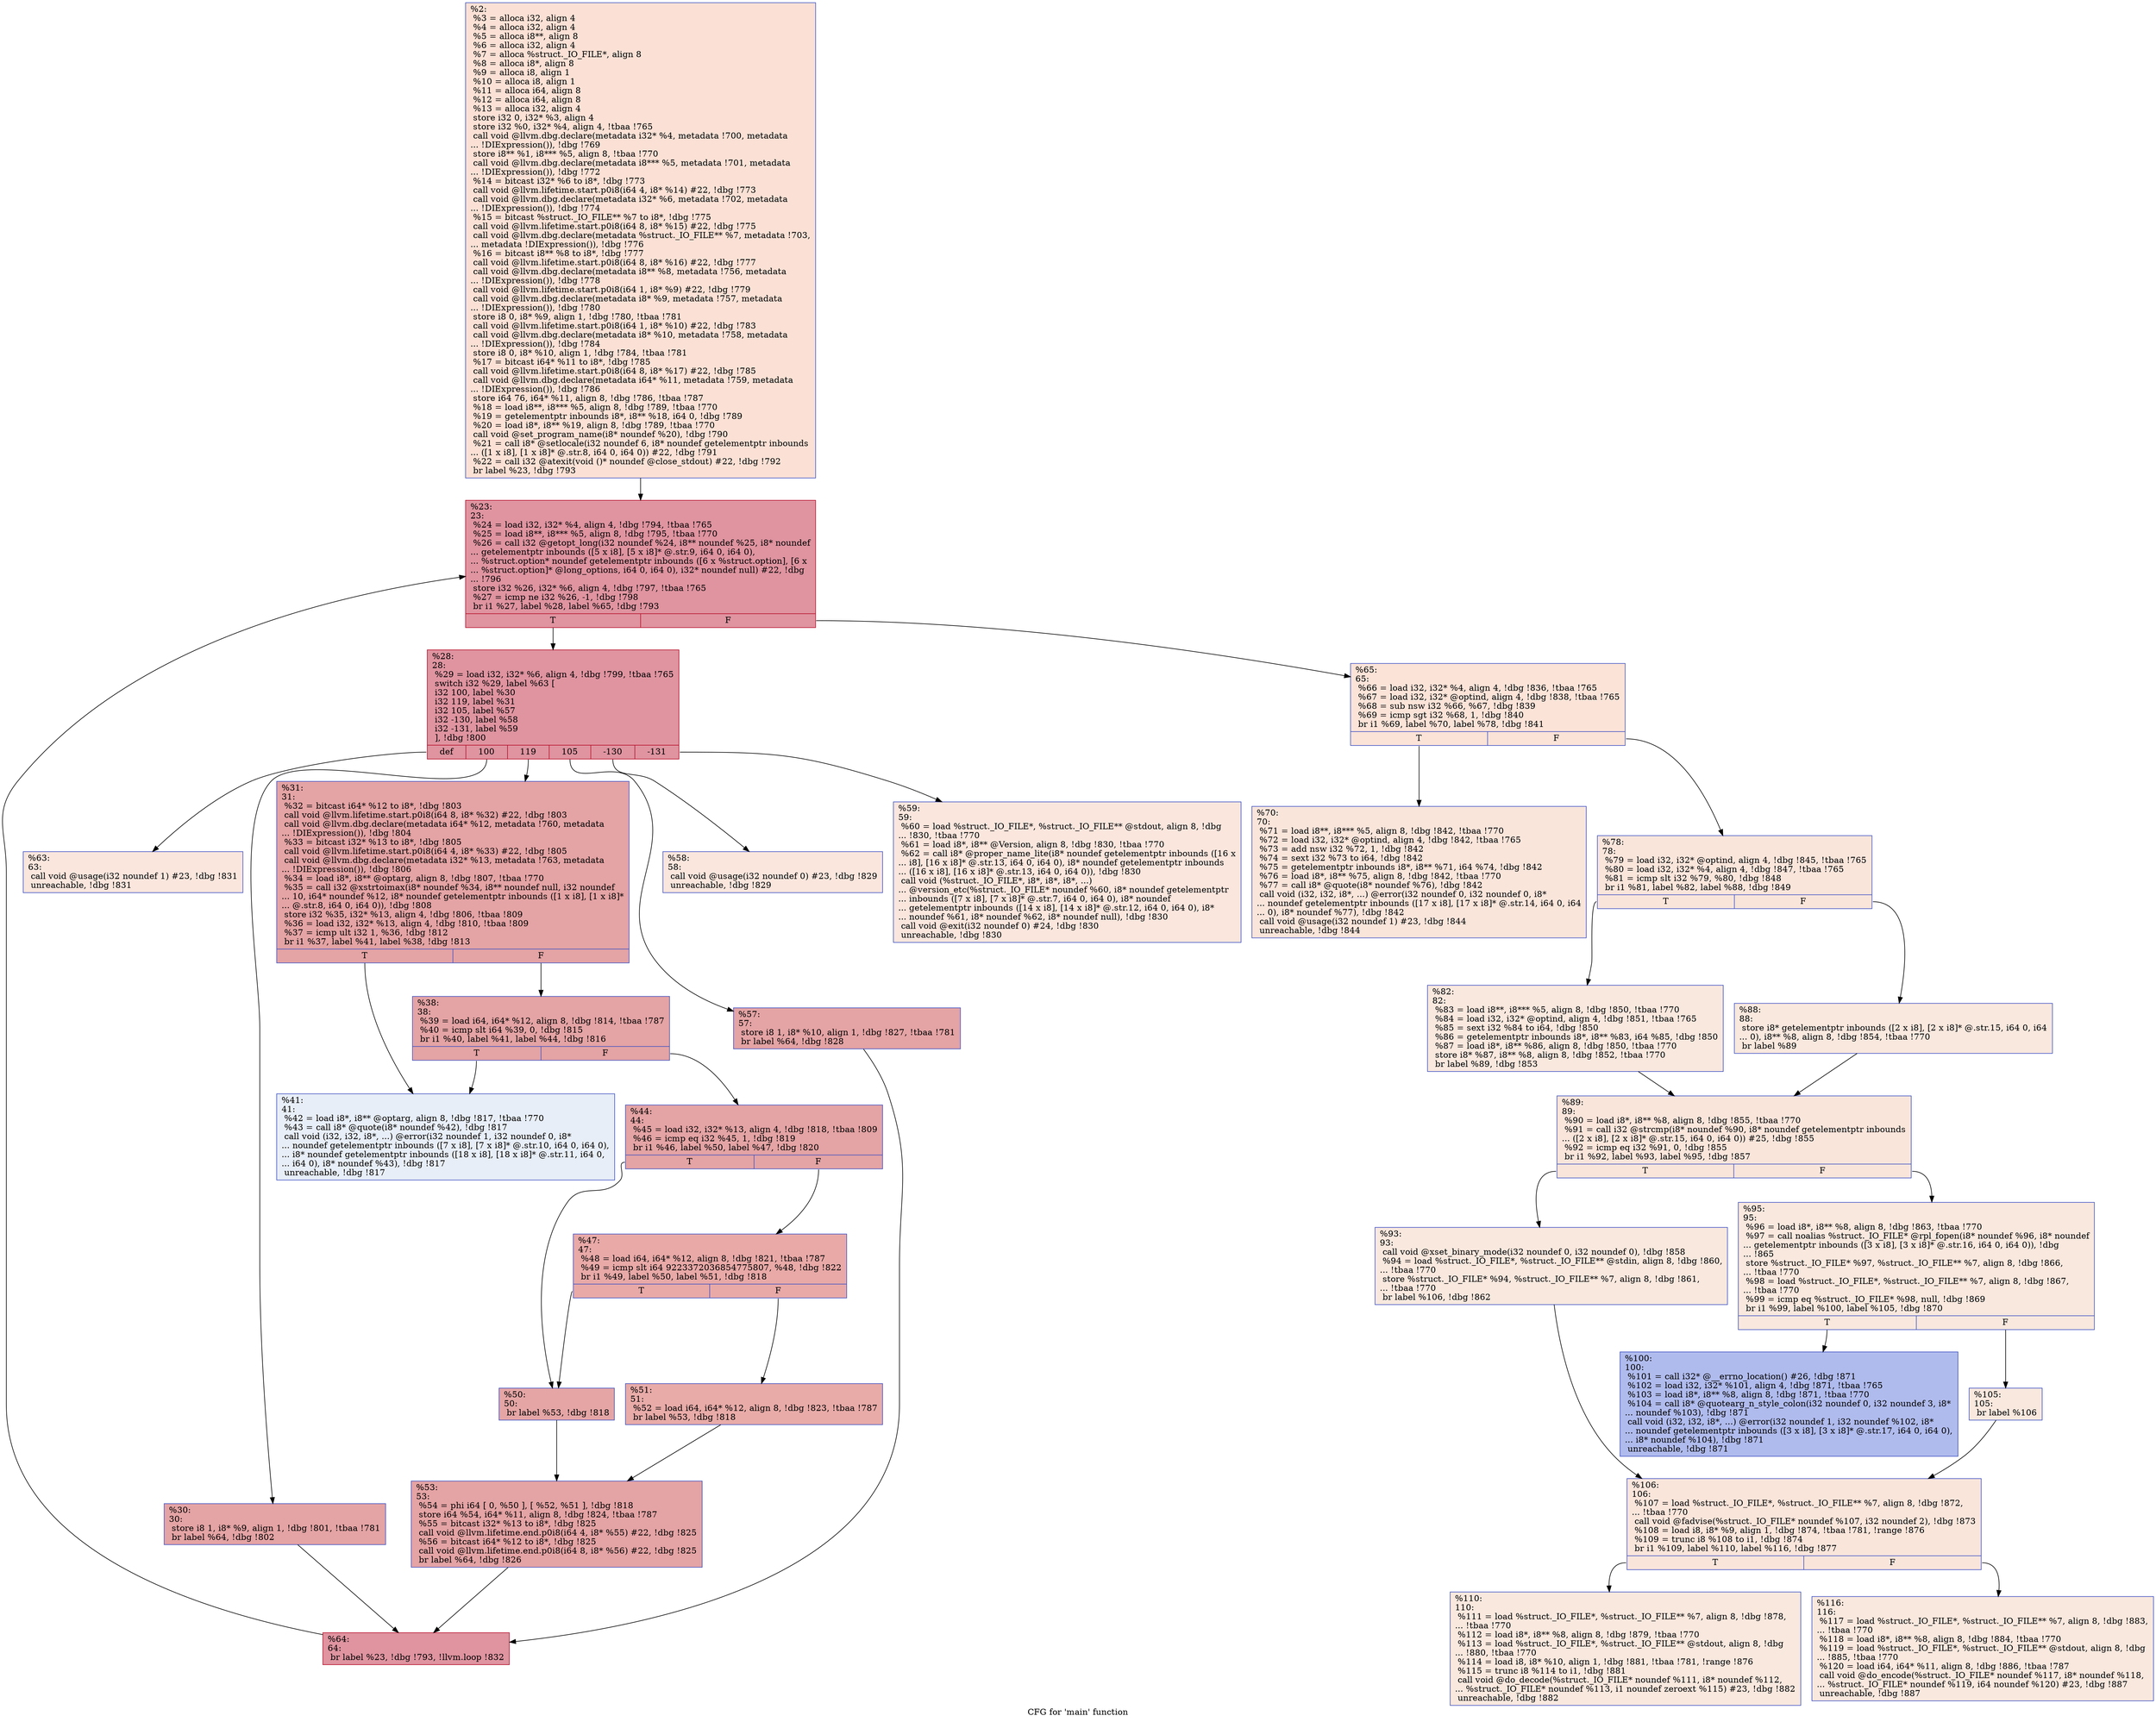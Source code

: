 digraph "CFG for 'main' function" {
	label="CFG for 'main' function";

	Node0x183cac0 [shape=record,color="#3d50c3ff", style=filled, fillcolor="#f7bca170",label="{%2:\l  %3 = alloca i32, align 4\l  %4 = alloca i32, align 4\l  %5 = alloca i8**, align 8\l  %6 = alloca i32, align 4\l  %7 = alloca %struct._IO_FILE*, align 8\l  %8 = alloca i8*, align 8\l  %9 = alloca i8, align 1\l  %10 = alloca i8, align 1\l  %11 = alloca i64, align 8\l  %12 = alloca i64, align 8\l  %13 = alloca i32, align 4\l  store i32 0, i32* %3, align 4\l  store i32 %0, i32* %4, align 4, !tbaa !765\l  call void @llvm.dbg.declare(metadata i32* %4, metadata !700, metadata\l... !DIExpression()), !dbg !769\l  store i8** %1, i8*** %5, align 8, !tbaa !770\l  call void @llvm.dbg.declare(metadata i8*** %5, metadata !701, metadata\l... !DIExpression()), !dbg !772\l  %14 = bitcast i32* %6 to i8*, !dbg !773\l  call void @llvm.lifetime.start.p0i8(i64 4, i8* %14) #22, !dbg !773\l  call void @llvm.dbg.declare(metadata i32* %6, metadata !702, metadata\l... !DIExpression()), !dbg !774\l  %15 = bitcast %struct._IO_FILE** %7 to i8*, !dbg !775\l  call void @llvm.lifetime.start.p0i8(i64 8, i8* %15) #22, !dbg !775\l  call void @llvm.dbg.declare(metadata %struct._IO_FILE** %7, metadata !703,\l... metadata !DIExpression()), !dbg !776\l  %16 = bitcast i8** %8 to i8*, !dbg !777\l  call void @llvm.lifetime.start.p0i8(i64 8, i8* %16) #22, !dbg !777\l  call void @llvm.dbg.declare(metadata i8** %8, metadata !756, metadata\l... !DIExpression()), !dbg !778\l  call void @llvm.lifetime.start.p0i8(i64 1, i8* %9) #22, !dbg !779\l  call void @llvm.dbg.declare(metadata i8* %9, metadata !757, metadata\l... !DIExpression()), !dbg !780\l  store i8 0, i8* %9, align 1, !dbg !780, !tbaa !781\l  call void @llvm.lifetime.start.p0i8(i64 1, i8* %10) #22, !dbg !783\l  call void @llvm.dbg.declare(metadata i8* %10, metadata !758, metadata\l... !DIExpression()), !dbg !784\l  store i8 0, i8* %10, align 1, !dbg !784, !tbaa !781\l  %17 = bitcast i64* %11 to i8*, !dbg !785\l  call void @llvm.lifetime.start.p0i8(i64 8, i8* %17) #22, !dbg !785\l  call void @llvm.dbg.declare(metadata i64* %11, metadata !759, metadata\l... !DIExpression()), !dbg !786\l  store i64 76, i64* %11, align 8, !dbg !786, !tbaa !787\l  %18 = load i8**, i8*** %5, align 8, !dbg !789, !tbaa !770\l  %19 = getelementptr inbounds i8*, i8** %18, i64 0, !dbg !789\l  %20 = load i8*, i8** %19, align 8, !dbg !789, !tbaa !770\l  call void @set_program_name(i8* noundef %20), !dbg !790\l  %21 = call i8* @setlocale(i32 noundef 6, i8* noundef getelementptr inbounds\l... ([1 x i8], [1 x i8]* @.str.8, i64 0, i64 0)) #22, !dbg !791\l  %22 = call i32 @atexit(void ()* noundef @close_stdout) #22, !dbg !792\l  br label %23, !dbg !793\l}"];
	Node0x183cac0 -> Node0x183cc10;
	Node0x183cc10 [shape=record,color="#b70d28ff", style=filled, fillcolor="#b70d2870",label="{%23:\l23:                                               \l  %24 = load i32, i32* %4, align 4, !dbg !794, !tbaa !765\l  %25 = load i8**, i8*** %5, align 8, !dbg !795, !tbaa !770\l  %26 = call i32 @getopt_long(i32 noundef %24, i8** noundef %25, i8* noundef\l... getelementptr inbounds ([5 x i8], [5 x i8]* @.str.9, i64 0, i64 0),\l... %struct.option* noundef getelementptr inbounds ([6 x %struct.option], [6 x\l... %struct.option]* @long_options, i64 0, i64 0), i32* noundef null) #22, !dbg\l... !796\l  store i32 %26, i32* %6, align 4, !dbg !797, !tbaa !765\l  %27 = icmp ne i32 %26, -1, !dbg !798\l  br i1 %27, label %28, label %65, !dbg !793\l|{<s0>T|<s1>F}}"];
	Node0x183cc10:s0 -> Node0x183cc60;
	Node0x183cc10:s1 -> Node0x183d110;
	Node0x183cc60 [shape=record,color="#b70d28ff", style=filled, fillcolor="#b70d2870",label="{%28:\l28:                                               \l  %29 = load i32, i32* %6, align 4, !dbg !799, !tbaa !765\l  switch i32 %29, label %63 [\l    i32 100, label %30\l    i32 119, label %31\l    i32 105, label %57\l    i32 -130, label %58\l    i32 -131, label %59\l  ], !dbg !800\l|{<s0>def|<s1>100|<s2>119|<s3>105|<s4>-130|<s5>-131}}"];
	Node0x183cc60:s0 -> Node0x183d070;
	Node0x183cc60:s1 -> Node0x183ccb0;
	Node0x183cc60:s2 -> Node0x183cd00;
	Node0x183cc60:s3 -> Node0x183cf80;
	Node0x183cc60:s4 -> Node0x183cfd0;
	Node0x183cc60:s5 -> Node0x183d020;
	Node0x183ccb0 [shape=record,color="#3d50c3ff", style=filled, fillcolor="#c32e3170",label="{%30:\l30:                                               \l  store i8 1, i8* %9, align 1, !dbg !801, !tbaa !781\l  br label %64, !dbg !802\l}"];
	Node0x183ccb0 -> Node0x183d0c0;
	Node0x183cd00 [shape=record,color="#3d50c3ff", style=filled, fillcolor="#c32e3170",label="{%31:\l31:                                               \l  %32 = bitcast i64* %12 to i8*, !dbg !803\l  call void @llvm.lifetime.start.p0i8(i64 8, i8* %32) #22, !dbg !803\l  call void @llvm.dbg.declare(metadata i64* %12, metadata !760, metadata\l... !DIExpression()), !dbg !804\l  %33 = bitcast i32* %13 to i8*, !dbg !805\l  call void @llvm.lifetime.start.p0i8(i64 4, i8* %33) #22, !dbg !805\l  call void @llvm.dbg.declare(metadata i32* %13, metadata !763, metadata\l... !DIExpression()), !dbg !806\l  %34 = load i8*, i8** @optarg, align 8, !dbg !807, !tbaa !770\l  %35 = call i32 @xstrtoimax(i8* noundef %34, i8** noundef null, i32 noundef\l... 10, i64* noundef %12, i8* noundef getelementptr inbounds ([1 x i8], [1 x i8]*\l... @.str.8, i64 0, i64 0)), !dbg !808\l  store i32 %35, i32* %13, align 4, !dbg !806, !tbaa !809\l  %36 = load i32, i32* %13, align 4, !dbg !810, !tbaa !809\l  %37 = icmp ult i32 1, %36, !dbg !812\l  br i1 %37, label %41, label %38, !dbg !813\l|{<s0>T|<s1>F}}"];
	Node0x183cd00:s0 -> Node0x183cda0;
	Node0x183cd00:s1 -> Node0x183cd50;
	Node0x183cd50 [shape=record,color="#3d50c3ff", style=filled, fillcolor="#c32e3170",label="{%38:\l38:                                               \l  %39 = load i64, i64* %12, align 8, !dbg !814, !tbaa !787\l  %40 = icmp slt i64 %39, 0, !dbg !815\l  br i1 %40, label %41, label %44, !dbg !816\l|{<s0>T|<s1>F}}"];
	Node0x183cd50:s0 -> Node0x183cda0;
	Node0x183cd50:s1 -> Node0x183cdf0;
	Node0x183cda0 [shape=record,color="#3d50c3ff", style=filled, fillcolor="#cbd8ee70",label="{%41:\l41:                                               \l  %42 = load i8*, i8** @optarg, align 8, !dbg !817, !tbaa !770\l  %43 = call i8* @quote(i8* noundef %42), !dbg !817\l  call void (i32, i32, i8*, ...) @error(i32 noundef 1, i32 noundef 0, i8*\l... noundef getelementptr inbounds ([7 x i8], [7 x i8]* @.str.10, i64 0, i64 0),\l... i8* noundef getelementptr inbounds ([18 x i8], [18 x i8]* @.str.11, i64 0,\l... i64 0), i8* noundef %43), !dbg !817\l  unreachable, !dbg !817\l}"];
	Node0x183cdf0 [shape=record,color="#3d50c3ff", style=filled, fillcolor="#c32e3170",label="{%44:\l44:                                               \l  %45 = load i32, i32* %13, align 4, !dbg !818, !tbaa !809\l  %46 = icmp eq i32 %45, 1, !dbg !819\l  br i1 %46, label %50, label %47, !dbg !820\l|{<s0>T|<s1>F}}"];
	Node0x183cdf0:s0 -> Node0x183ce90;
	Node0x183cdf0:s1 -> Node0x183ce40;
	Node0x183ce40 [shape=record,color="#3d50c3ff", style=filled, fillcolor="#ca3b3770",label="{%47:\l47:                                               \l  %48 = load i64, i64* %12, align 8, !dbg !821, !tbaa !787\l  %49 = icmp slt i64 9223372036854775807, %48, !dbg !822\l  br i1 %49, label %50, label %51, !dbg !818\l|{<s0>T|<s1>F}}"];
	Node0x183ce40:s0 -> Node0x183ce90;
	Node0x183ce40:s1 -> Node0x183cee0;
	Node0x183ce90 [shape=record,color="#3d50c3ff", style=filled, fillcolor="#c5333470",label="{%50:\l50:                                               \l  br label %53, !dbg !818\l}"];
	Node0x183ce90 -> Node0x183cf30;
	Node0x183cee0 [shape=record,color="#3d50c3ff", style=filled, fillcolor="#cc403a70",label="{%51:\l51:                                               \l  %52 = load i64, i64* %12, align 8, !dbg !823, !tbaa !787\l  br label %53, !dbg !818\l}"];
	Node0x183cee0 -> Node0x183cf30;
	Node0x183cf30 [shape=record,color="#3d50c3ff", style=filled, fillcolor="#c32e3170",label="{%53:\l53:                                               \l  %54 = phi i64 [ 0, %50 ], [ %52, %51 ], !dbg !818\l  store i64 %54, i64* %11, align 8, !dbg !824, !tbaa !787\l  %55 = bitcast i32* %13 to i8*, !dbg !825\l  call void @llvm.lifetime.end.p0i8(i64 4, i8* %55) #22, !dbg !825\l  %56 = bitcast i64* %12 to i8*, !dbg !825\l  call void @llvm.lifetime.end.p0i8(i64 8, i8* %56) #22, !dbg !825\l  br label %64, !dbg !826\l}"];
	Node0x183cf30 -> Node0x183d0c0;
	Node0x183cf80 [shape=record,color="#3d50c3ff", style=filled, fillcolor="#c32e3170",label="{%57:\l57:                                               \l  store i8 1, i8* %10, align 1, !dbg !827, !tbaa !781\l  br label %64, !dbg !828\l}"];
	Node0x183cf80 -> Node0x183d0c0;
	Node0x183cfd0 [shape=record,color="#3d50c3ff", style=filled, fillcolor="#f3c7b170",label="{%58:\l58:                                               \l  call void @usage(i32 noundef 0) #23, !dbg !829\l  unreachable, !dbg !829\l}"];
	Node0x183d020 [shape=record,color="#3d50c3ff", style=filled, fillcolor="#f3c7b170",label="{%59:\l59:                                               \l  %60 = load %struct._IO_FILE*, %struct._IO_FILE** @stdout, align 8, !dbg\l... !830, !tbaa !770\l  %61 = load i8*, i8** @Version, align 8, !dbg !830, !tbaa !770\l  %62 = call i8* @proper_name_lite(i8* noundef getelementptr inbounds ([16 x\l... i8], [16 x i8]* @.str.13, i64 0, i64 0), i8* noundef getelementptr inbounds\l... ([16 x i8], [16 x i8]* @.str.13, i64 0, i64 0)), !dbg !830\l  call void (%struct._IO_FILE*, i8*, i8*, i8*, ...)\l... @version_etc(%struct._IO_FILE* noundef %60, i8* noundef getelementptr\l... inbounds ([7 x i8], [7 x i8]* @.str.7, i64 0, i64 0), i8* noundef\l... getelementptr inbounds ([14 x i8], [14 x i8]* @.str.12, i64 0, i64 0), i8*\l... noundef %61, i8* noundef %62, i8* noundef null), !dbg !830\l  call void @exit(i32 noundef 0) #24, !dbg !830\l  unreachable, !dbg !830\l}"];
	Node0x183d070 [shape=record,color="#3d50c3ff", style=filled, fillcolor="#f3c7b170",label="{%63:\l63:                                               \l  call void @usage(i32 noundef 1) #23, !dbg !831\l  unreachable, !dbg !831\l}"];
	Node0x183d0c0 [shape=record,color="#b70d28ff", style=filled, fillcolor="#b70d2870",label="{%64:\l64:                                               \l  br label %23, !dbg !793, !llvm.loop !832\l}"];
	Node0x183d0c0 -> Node0x183cc10;
	Node0x183d110 [shape=record,color="#3d50c3ff", style=filled, fillcolor="#f6bfa670",label="{%65:\l65:                                               \l  %66 = load i32, i32* %4, align 4, !dbg !836, !tbaa !765\l  %67 = load i32, i32* @optind, align 4, !dbg !838, !tbaa !765\l  %68 = sub nsw i32 %66, %67, !dbg !839\l  %69 = icmp sgt i32 %68, 1, !dbg !840\l  br i1 %69, label %70, label %78, !dbg !841\l|{<s0>T|<s1>F}}"];
	Node0x183d110:s0 -> Node0x183d160;
	Node0x183d110:s1 -> Node0x183d1b0;
	Node0x183d160 [shape=record,color="#3d50c3ff", style=filled, fillcolor="#f4c5ad70",label="{%70:\l70:                                               \l  %71 = load i8**, i8*** %5, align 8, !dbg !842, !tbaa !770\l  %72 = load i32, i32* @optind, align 4, !dbg !842, !tbaa !765\l  %73 = add nsw i32 %72, 1, !dbg !842\l  %74 = sext i32 %73 to i64, !dbg !842\l  %75 = getelementptr inbounds i8*, i8** %71, i64 %74, !dbg !842\l  %76 = load i8*, i8** %75, align 8, !dbg !842, !tbaa !770\l  %77 = call i8* @quote(i8* noundef %76), !dbg !842\l  call void (i32, i32, i8*, ...) @error(i32 noundef 0, i32 noundef 0, i8*\l... noundef getelementptr inbounds ([17 x i8], [17 x i8]* @.str.14, i64 0, i64\l... 0), i8* noundef %77), !dbg !842\l  call void @usage(i32 noundef 1) #23, !dbg !844\l  unreachable, !dbg !844\l}"];
	Node0x183d1b0 [shape=record,color="#3d50c3ff", style=filled, fillcolor="#f4c5ad70",label="{%78:\l78:                                               \l  %79 = load i32, i32* @optind, align 4, !dbg !845, !tbaa !765\l  %80 = load i32, i32* %4, align 4, !dbg !847, !tbaa !765\l  %81 = icmp slt i32 %79, %80, !dbg !848\l  br i1 %81, label %82, label %88, !dbg !849\l|{<s0>T|<s1>F}}"];
	Node0x183d1b0:s0 -> Node0x183d200;
	Node0x183d1b0:s1 -> Node0x183d250;
	Node0x183d200 [shape=record,color="#3d50c3ff", style=filled, fillcolor="#f2cab570",label="{%82:\l82:                                               \l  %83 = load i8**, i8*** %5, align 8, !dbg !850, !tbaa !770\l  %84 = load i32, i32* @optind, align 4, !dbg !851, !tbaa !765\l  %85 = sext i32 %84 to i64, !dbg !850\l  %86 = getelementptr inbounds i8*, i8** %83, i64 %85, !dbg !850\l  %87 = load i8*, i8** %86, align 8, !dbg !850, !tbaa !770\l  store i8* %87, i8** %8, align 8, !dbg !852, !tbaa !770\l  br label %89, !dbg !853\l}"];
	Node0x183d200 -> Node0x183d2a0;
	Node0x183d250 [shape=record,color="#3d50c3ff", style=filled, fillcolor="#f2cab570",label="{%88:\l88:                                               \l  store i8* getelementptr inbounds ([2 x i8], [2 x i8]* @.str.15, i64 0, i64\l... 0), i8** %8, align 8, !dbg !854, !tbaa !770\l  br label %89\l}"];
	Node0x183d250 -> Node0x183d2a0;
	Node0x183d2a0 [shape=record,color="#3d50c3ff", style=filled, fillcolor="#f4c5ad70",label="{%89:\l89:                                               \l  %90 = load i8*, i8** %8, align 8, !dbg !855, !tbaa !770\l  %91 = call i32 @strcmp(i8* noundef %90, i8* noundef getelementptr inbounds\l... ([2 x i8], [2 x i8]* @.str.15, i64 0, i64 0)) #25, !dbg !855\l  %92 = icmp eq i32 %91, 0, !dbg !855\l  br i1 %92, label %93, label %95, !dbg !857\l|{<s0>T|<s1>F}}"];
	Node0x183d2a0:s0 -> Node0x183d2f0;
	Node0x183d2a0:s1 -> Node0x183d340;
	Node0x183d2f0 [shape=record,color="#3d50c3ff", style=filled, fillcolor="#f2cab570",label="{%93:\l93:                                               \l  call void @xset_binary_mode(i32 noundef 0, i32 noundef 0), !dbg !858\l  %94 = load %struct._IO_FILE*, %struct._IO_FILE** @stdin, align 8, !dbg !860,\l... !tbaa !770\l  store %struct._IO_FILE* %94, %struct._IO_FILE** %7, align 8, !dbg !861,\l... !tbaa !770\l  br label %106, !dbg !862\l}"];
	Node0x183d2f0 -> Node0x183d430;
	Node0x183d340 [shape=record,color="#3d50c3ff", style=filled, fillcolor="#f2cab570",label="{%95:\l95:                                               \l  %96 = load i8*, i8** %8, align 8, !dbg !863, !tbaa !770\l  %97 = call noalias %struct._IO_FILE* @rpl_fopen(i8* noundef %96, i8* noundef\l... getelementptr inbounds ([3 x i8], [3 x i8]* @.str.16, i64 0, i64 0)), !dbg\l... !865\l  store %struct._IO_FILE* %97, %struct._IO_FILE** %7, align 8, !dbg !866,\l... !tbaa !770\l  %98 = load %struct._IO_FILE*, %struct._IO_FILE** %7, align 8, !dbg !867,\l... !tbaa !770\l  %99 = icmp eq %struct._IO_FILE* %98, null, !dbg !869\l  br i1 %99, label %100, label %105, !dbg !870\l|{<s0>T|<s1>F}}"];
	Node0x183d340:s0 -> Node0x183d390;
	Node0x183d340:s1 -> Node0x183d3e0;
	Node0x183d390 [shape=record,color="#3d50c3ff", style=filled, fillcolor="#4c66d670",label="{%100:\l100:                                              \l  %101 = call i32* @__errno_location() #26, !dbg !871\l  %102 = load i32, i32* %101, align 4, !dbg !871, !tbaa !765\l  %103 = load i8*, i8** %8, align 8, !dbg !871, !tbaa !770\l  %104 = call i8* @quotearg_n_style_colon(i32 noundef 0, i32 noundef 3, i8*\l... noundef %103), !dbg !871\l  call void (i32, i32, i8*, ...) @error(i32 noundef 1, i32 noundef %102, i8*\l... noundef getelementptr inbounds ([3 x i8], [3 x i8]* @.str.17, i64 0, i64 0),\l... i8* noundef %104), !dbg !871\l  unreachable, !dbg !871\l}"];
	Node0x183d3e0 [shape=record,color="#3d50c3ff", style=filled, fillcolor="#f2cab570",label="{%105:\l105:                                              \l  br label %106\l}"];
	Node0x183d3e0 -> Node0x183d430;
	Node0x183d430 [shape=record,color="#3d50c3ff", style=filled, fillcolor="#f4c5ad70",label="{%106:\l106:                                              \l  %107 = load %struct._IO_FILE*, %struct._IO_FILE** %7, align 8, !dbg !872,\l... !tbaa !770\l  call void @fadvise(%struct._IO_FILE* noundef %107, i32 noundef 2), !dbg !873\l  %108 = load i8, i8* %9, align 1, !dbg !874, !tbaa !781, !range !876\l  %109 = trunc i8 %108 to i1, !dbg !874\l  br i1 %109, label %110, label %116, !dbg !877\l|{<s0>T|<s1>F}}"];
	Node0x183d430:s0 -> Node0x183d480;
	Node0x183d430:s1 -> Node0x183d4d0;
	Node0x183d480 [shape=record,color="#3d50c3ff", style=filled, fillcolor="#f2cab570",label="{%110:\l110:                                              \l  %111 = load %struct._IO_FILE*, %struct._IO_FILE** %7, align 8, !dbg !878,\l... !tbaa !770\l  %112 = load i8*, i8** %8, align 8, !dbg !879, !tbaa !770\l  %113 = load %struct._IO_FILE*, %struct._IO_FILE** @stdout, align 8, !dbg\l... !880, !tbaa !770\l  %114 = load i8, i8* %10, align 1, !dbg !881, !tbaa !781, !range !876\l  %115 = trunc i8 %114 to i1, !dbg !881\l  call void @do_decode(%struct._IO_FILE* noundef %111, i8* noundef %112,\l... %struct._IO_FILE* noundef %113, i1 noundef zeroext %115) #23, !dbg !882\l  unreachable, !dbg !882\l}"];
	Node0x183d4d0 [shape=record,color="#3d50c3ff", style=filled, fillcolor="#f2cab570",label="{%116:\l116:                                              \l  %117 = load %struct._IO_FILE*, %struct._IO_FILE** %7, align 8, !dbg !883,\l... !tbaa !770\l  %118 = load i8*, i8** %8, align 8, !dbg !884, !tbaa !770\l  %119 = load %struct._IO_FILE*, %struct._IO_FILE** @stdout, align 8, !dbg\l... !885, !tbaa !770\l  %120 = load i64, i64* %11, align 8, !dbg !886, !tbaa !787\l  call void @do_encode(%struct._IO_FILE* noundef %117, i8* noundef %118,\l... %struct._IO_FILE* noundef %119, i64 noundef %120) #23, !dbg !887\l  unreachable, !dbg !887\l}"];
}
